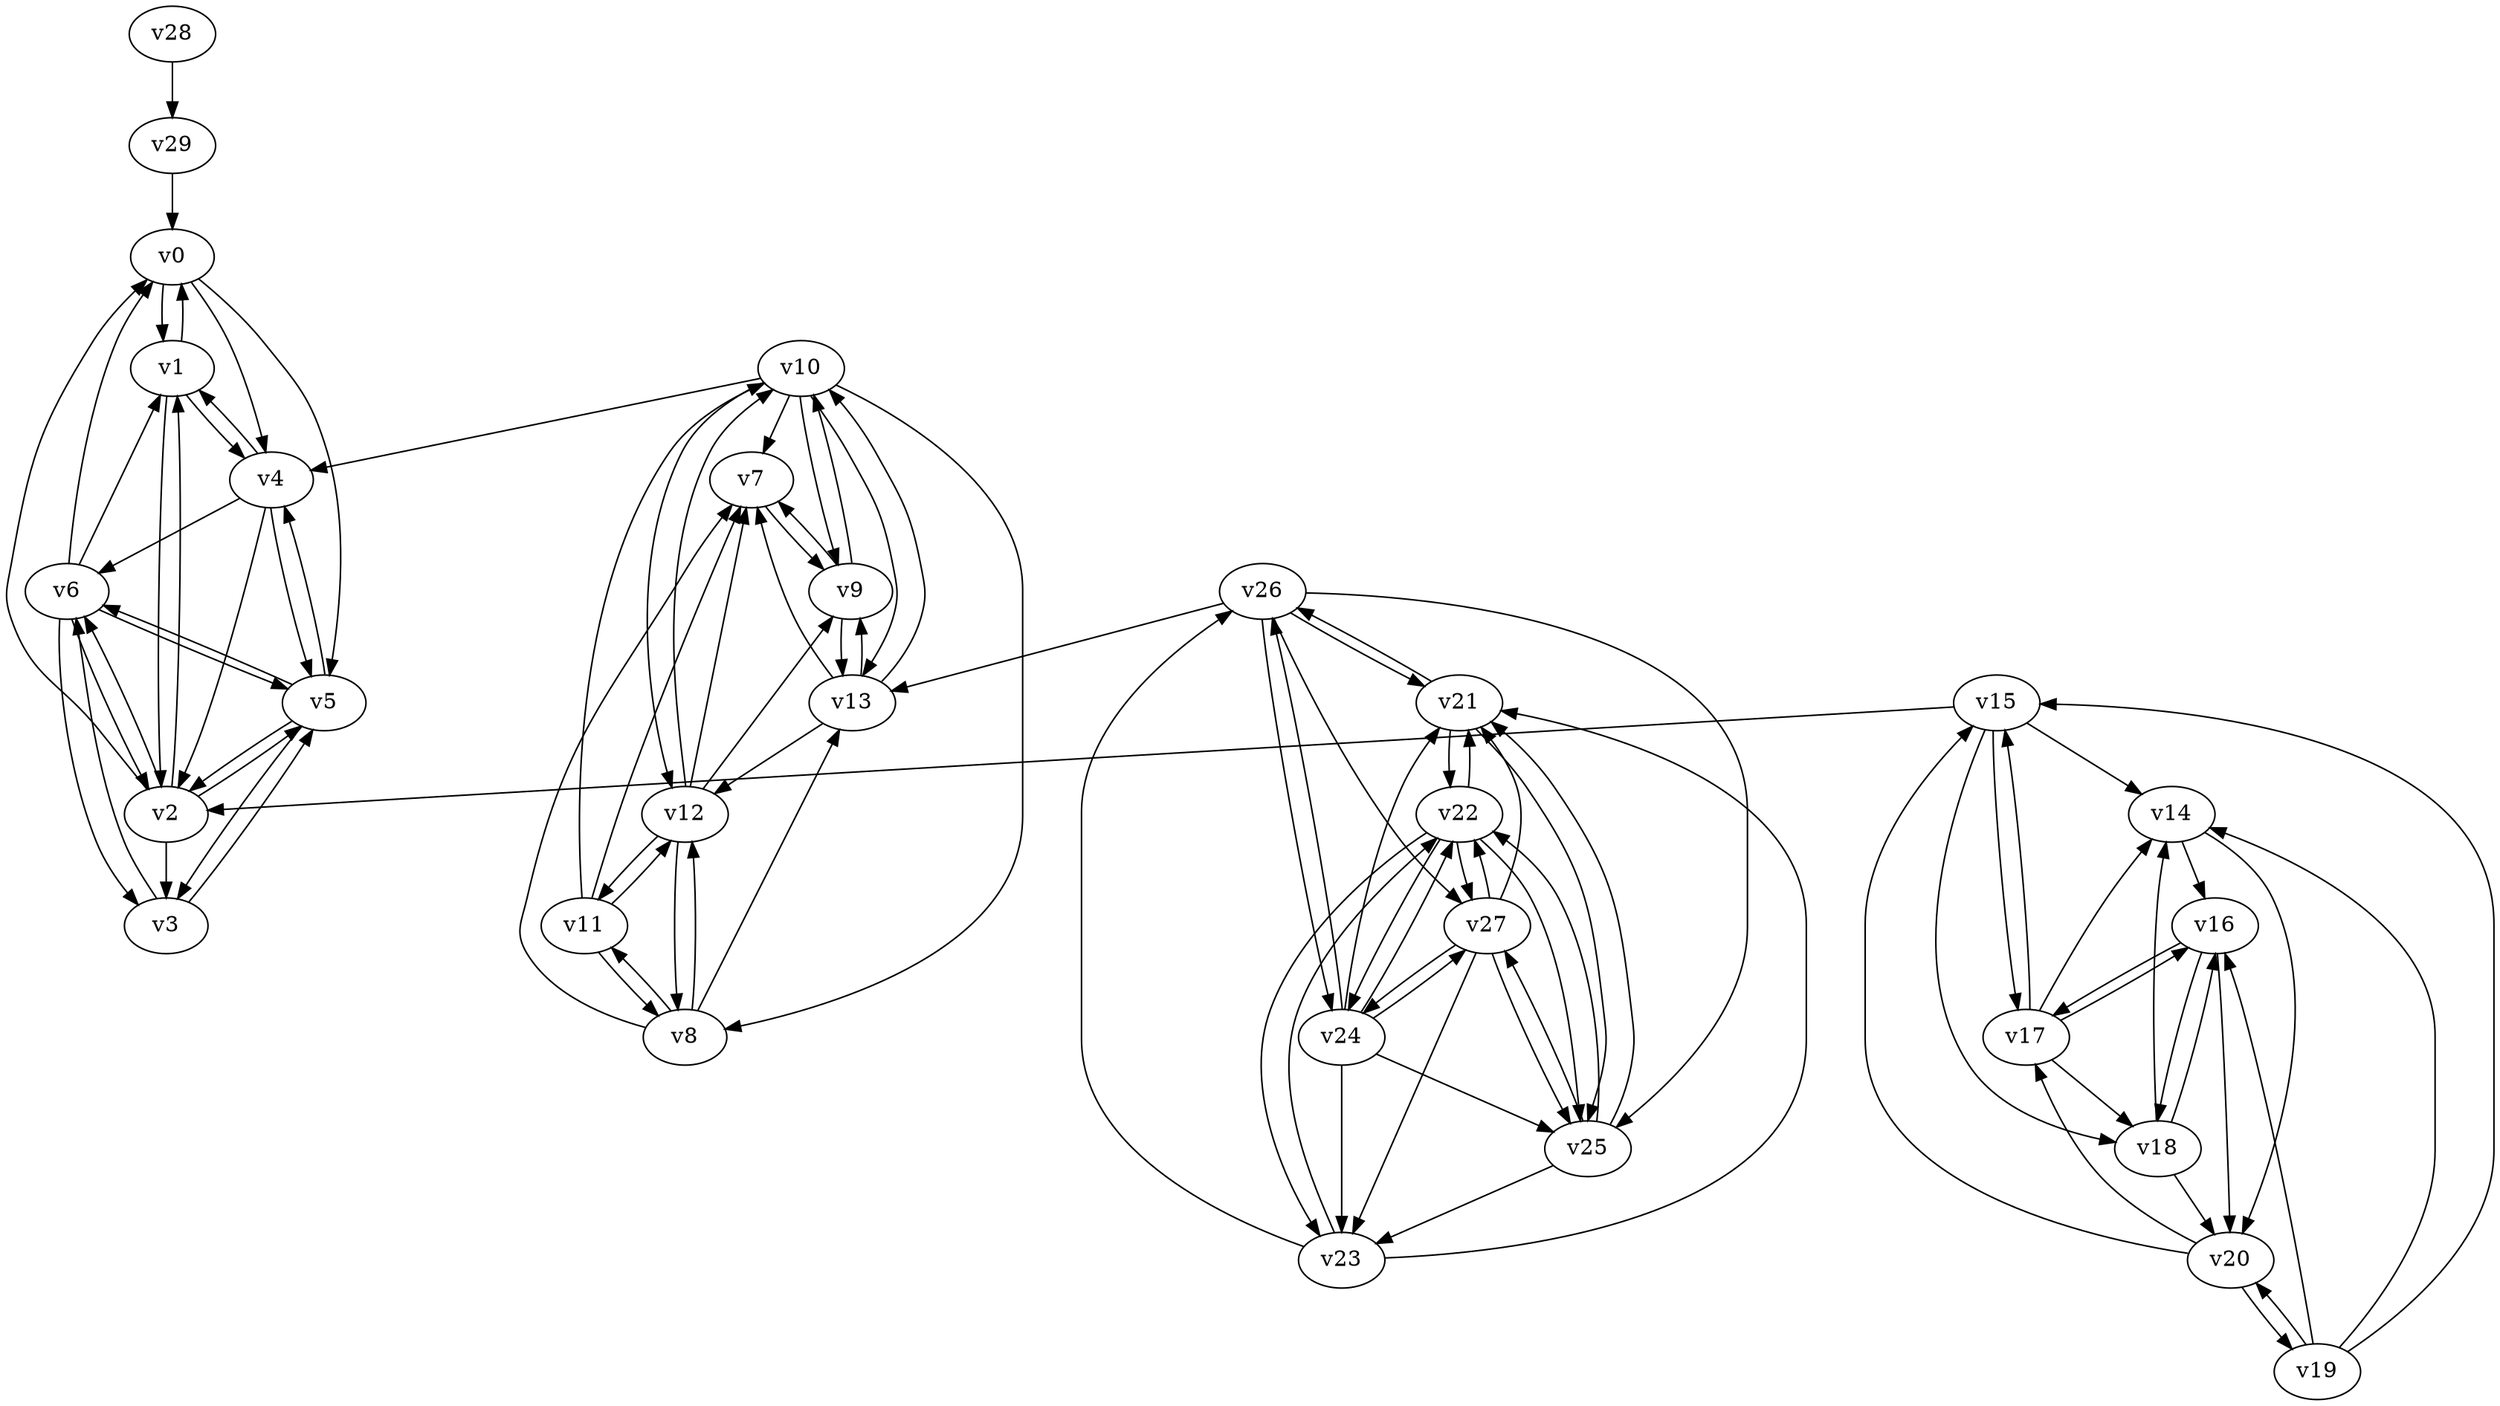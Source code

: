 digraph buchi_test038 {
    v0 [name="v0", player=0, priority=1];
    v1 [name="v1", player=1, priority=1];
    v2 [name="v2", player=0, priority=0];
    v3 [name="v3", player=0, priority=0];
    v4 [name="v4", player=1, priority=0];
    v5 [name="v5", player=0, priority=1];
    v6 [name="v6", player=0, priority=0];
    v7 [name="v7", player=0, priority=1];
    v8 [name="v8", player=1, priority=0];
    v9 [name="v9", player=1, priority=0];
    v10 [name="v10", player=1, priority=0];
    v11 [name="v11", player=0, priority=0];
    v12 [name="v12", player=0, priority=0];
    v13 [name="v13", player=1, priority=0];
    v14 [name="v14", player=1, priority=1];
    v15 [name="v15", player=0, priority=1];
    v16 [name="v16", player=0, priority=0];
    v17 [name="v17", player=1, priority=1];
    v18 [name="v18", player=0, priority=1];
    v19 [name="v19", player=0, priority=1];
    v20 [name="v20", player=0, priority=0];
    v21 [name="v21", player=0, priority=0];
    v22 [name="v22", player=0, priority=0];
    v23 [name="v23", player=1, priority=0];
    v24 [name="v24", player=1, priority=0];
    v25 [name="v25", player=0, priority=1];
    v26 [name="v26", player=0, priority=1];
    v27 [name="v27", player=0, priority=1];
    v28 [name="v28", player=0, priority=1];
    v29 [name="v29", player=1, priority=0];
    v26 -> v21;
    v25 -> v23;
    v16 -> v20;
    v0 -> v5;
    v6 -> v2;
    v15 -> v14;
    v24 -> v26;
    v4 -> v2;
    v3 -> v6;
    v5 -> v3;
    v17 -> v14;
    v8 -> v11;
    v9 -> v10;
    v11 -> v7;
    v13 -> v10;
    v26 -> v25;
    v25 -> v27;
    v20 -> v15;
    v22 -> v21;
    v17 -> v16;
    v13 -> v12;
    v24 -> v21;
    v15 -> v18;
    v16 -> v17;
    v18 -> v14;
    v20 -> v17;
    v22 -> v23;
    v21 -> v25;
    v23 -> v22;
    v27 -> v22;
    v15 -> v2;
    v24 -> v23;
    v25 -> v22;
    v18 -> v16;
    v20 -> v19;
    v22 -> v25;
    v9 -> v7;
    v10 -> v8;
    v13 -> v7;
    v27 -> v24;
    v6 -> v1;
    v19 -> v20;
    v26 -> v13;
    v7 -> v9;
    v24 -> v25;
    v12 -> v8;
    v3 -> v5;
    v5 -> v2;
    v22 -> v27;
    v23 -> v26;
    v8 -> v13;
    v13 -> v9;
    v2 -> v6;
    v12 -> v10;
    v26 -> v27;
    v5 -> v4;
    v4 -> v6;
    v21 -> v22;
    v14 -> v16;
    v1 -> v0;
    v17 -> v18;
    v19 -> v15;
    v10 -> v12;
    v5 -> v6;
    v23 -> v21;
    v1 -> v2;
    v0 -> v4;
    v2 -> v1;
    v27 -> v21;
    v28 -> v29;
    v25 -> v21;
    v4 -> v1;
    v21 -> v26;
    v10 -> v7;
    v1 -> v4;
    v27 -> v23;
    v2 -> v3;
    v6 -> v3;
    v24 -> v27;
    v12 -> v7;
    v26 -> v24;
    v18 -> v20;
    v17 -> v15;
    v8 -> v12;
    v10 -> v9;
    v27 -> v25;
    v11 -> v8;
    v2 -> v5;
    v6 -> v5;
    v15 -> v17;
    v12 -> v9;
    v4 -> v5;
    v0 -> v1;
    v19 -> v14;
    v9 -> v13;
    v11 -> v10;
    v29 -> v0;
    v24 -> v22;
    v16 -> v18;
    v12 -> v11;
    v8 -> v7;
    v22 -> v24;
    v10 -> v4;
    v14 -> v20;
    v2 -> v0;
    v19 -> v16;
    v10 -> v13;
    v11 -> v12;
    v6 -> v0;
}
